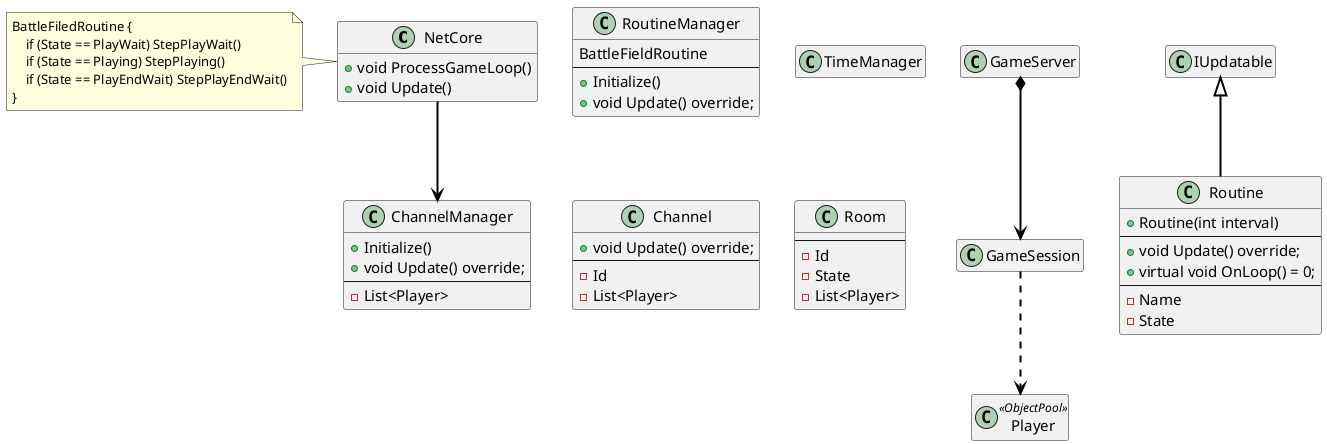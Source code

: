 @startuml

'theme 목록 : https://plantuml.com/ko/theme'
'skinparam 목록 : https://plantuml.com/ko/skinparam'
skinparam ClassFontSize 20
skinparam ClassFontColor Black
skinparam ClassAttributeFontSize 15
skinparam ArrowColor Black
skinparam ArrowThickness 2

hide empty methods
hide empty fields

class NetCore {
    + void ProcessGameLoop()
    + void Update()
}

note left
BattleFiledRoutine {
    if (State == PlayWait) StepPlayWait()
    if (State == Playing) StepPlaying()
    if (State == PlayEndWait) StepPlayEndWait()
}
end note

class GameServer {

}

class GameSession {

}

class Routine extends IUpdatable {
    + Routine(int interval)
    --
    + void Update() override;
    + virtual void OnLoop() = 0;
    --
    - Name
    - State
}

class ChannelManager {
    + Initialize()
    + void Update() override;
    --
    - List<Player>
}

class RoutineManager { 
    BattleFieldRoutine
    --
    + Initialize()
    + void Update() override;
}

class TimeManager {

}

class Channel {
    + void Update() override;
    --
    - Id
    - List<Player>
}

class Room {
    --
    - Id
    - State
    - List<Player>
}

class Player<<ObjectPool>> {

}

NetCore --> ChannelManager

GameServer *-d-> GameSession
GameSession .d.> Player



@enduml